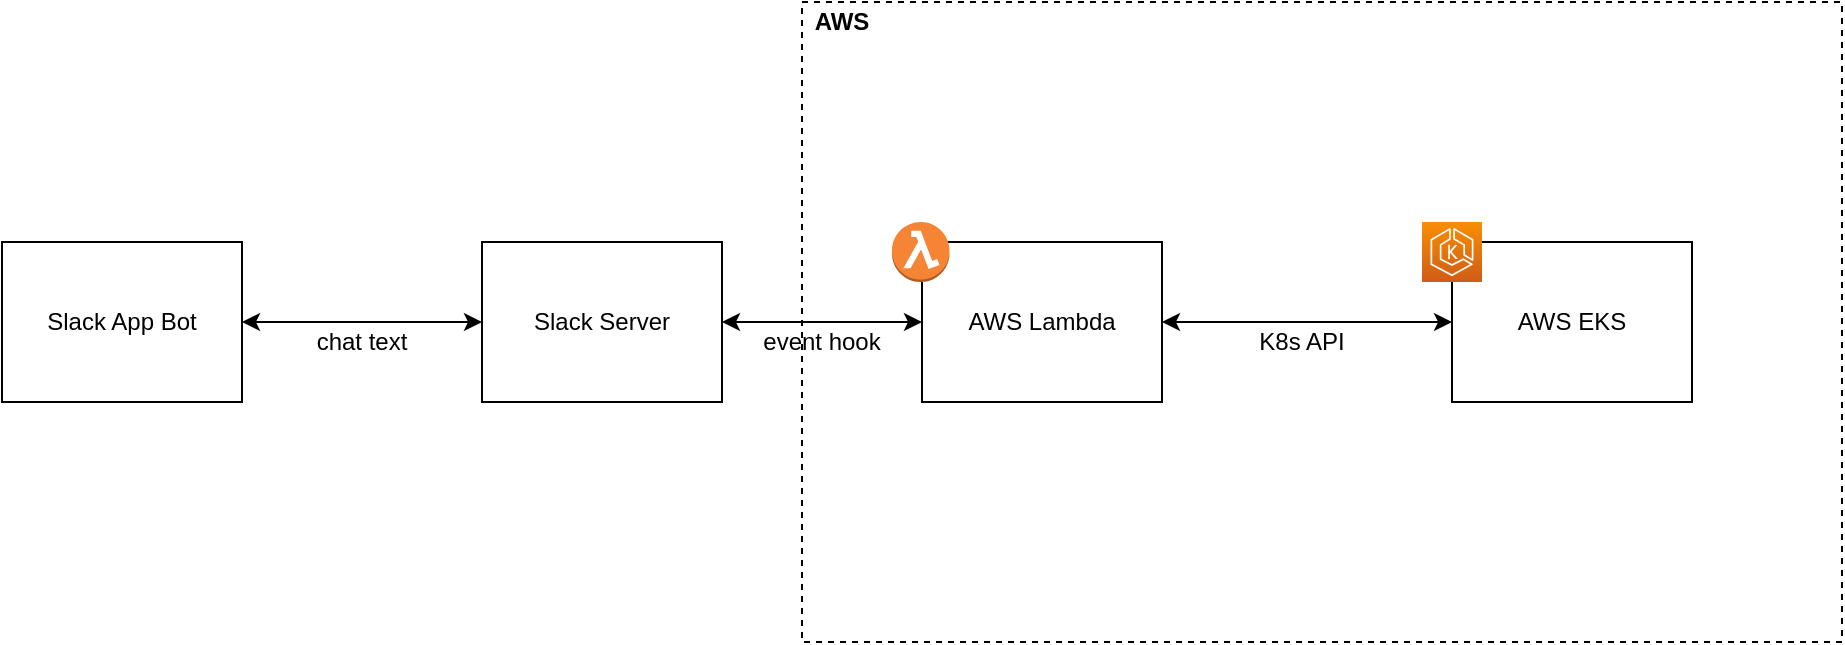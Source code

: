 <mxfile version="13.0.1" type="device"><diagram id="AbaIHZKYMaCT9hi1c_cZ" name="Components"><mxGraphModel dx="1092" dy="983" grid="1" gridSize="10" guides="1" tooltips="1" connect="1" arrows="1" fold="1" page="1" pageScale="1" pageWidth="850" pageHeight="1100" math="0" shadow="0"><root><mxCell id="0"/><mxCell id="1" parent="0"/><mxCell id="D234pJafYdL3zVow3Iaa-5" value="" style="rounded=0;whiteSpace=wrap;html=1;dashed=1;" vertex="1" parent="1"><mxGeometry x="440" width="520" height="320" as="geometry"/></mxCell><mxCell id="D234pJafYdL3zVow3Iaa-15" style="edgeStyle=orthogonalEdgeStyle;rounded=0;orthogonalLoop=1;jettySize=auto;html=1;exitX=1;exitY=0.5;exitDx=0;exitDy=0;entryX=0;entryY=0.5;entryDx=0;entryDy=0;startArrow=classic;startFill=1;" edge="1" parent="1" source="D234pJafYdL3zVow3Iaa-2" target="D234pJafYdL3zVow3Iaa-3"><mxGeometry relative="1" as="geometry"/></mxCell><mxCell id="D234pJafYdL3zVow3Iaa-2" value="Slack App Bot" style="rounded=0;whiteSpace=wrap;html=1;" vertex="1" parent="1"><mxGeometry x="40" y="120" width="120" height="80" as="geometry"/></mxCell><mxCell id="D234pJafYdL3zVow3Iaa-14" style="edgeStyle=orthogonalEdgeStyle;rounded=0;orthogonalLoop=1;jettySize=auto;html=1;exitX=1;exitY=0.5;exitDx=0;exitDy=0;entryX=0;entryY=0.5;entryDx=0;entryDy=0;startArrow=classic;startFill=1;" edge="1" parent="1" source="D234pJafYdL3zVow3Iaa-3" target="D234pJafYdL3zVow3Iaa-4"><mxGeometry relative="1" as="geometry"/></mxCell><mxCell id="D234pJafYdL3zVow3Iaa-3" value="Slack Server" style="rounded=0;whiteSpace=wrap;html=1;" vertex="1" parent="1"><mxGeometry x="280" y="120" width="120" height="80" as="geometry"/></mxCell><mxCell id="D234pJafYdL3zVow3Iaa-13" style="edgeStyle=orthogonalEdgeStyle;rounded=0;orthogonalLoop=1;jettySize=auto;html=1;exitX=1;exitY=0.5;exitDx=0;exitDy=0;entryX=0;entryY=0.5;entryDx=0;entryDy=0;startArrow=classic;startFill=1;" edge="1" parent="1" source="D234pJafYdL3zVow3Iaa-4" target="D234pJafYdL3zVow3Iaa-8"><mxGeometry relative="1" as="geometry"/></mxCell><mxCell id="D234pJafYdL3zVow3Iaa-4" value="AWS Lambda" style="rounded=0;whiteSpace=wrap;html=1;" vertex="1" parent="1"><mxGeometry x="500" y="120" width="120" height="80" as="geometry"/></mxCell><mxCell id="D234pJafYdL3zVow3Iaa-6" value="AWS" style="text;html=1;strokeColor=none;fillColor=none;align=center;verticalAlign=middle;whiteSpace=wrap;rounded=0;dashed=1;fontStyle=1" vertex="1" parent="1"><mxGeometry x="440" width="40" height="20" as="geometry"/></mxCell><mxCell id="D234pJafYdL3zVow3Iaa-7" value="" style="outlineConnect=0;dashed=0;verticalLabelPosition=bottom;verticalAlign=top;align=center;html=1;shape=mxgraph.aws3.lambda_function;fillColor=#F58534;gradientColor=none;" vertex="1" parent="1"><mxGeometry x="485" y="110" width="28.75" height="30" as="geometry"/></mxCell><mxCell id="D234pJafYdL3zVow3Iaa-8" value="AWS EKS" style="rounded=0;whiteSpace=wrap;html=1;" vertex="1" parent="1"><mxGeometry x="765" y="120" width="120" height="80" as="geometry"/></mxCell><mxCell id="D234pJafYdL3zVow3Iaa-10" value="" style="outlineConnect=0;fontColor=#232F3E;gradientColor=#F78E04;gradientDirection=north;fillColor=#D05C17;strokeColor=#ffffff;dashed=0;verticalLabelPosition=bottom;verticalAlign=top;align=center;html=1;fontSize=12;fontStyle=0;aspect=fixed;shape=mxgraph.aws4.resourceIcon;resIcon=mxgraph.aws4.eks;" vertex="1" parent="1"><mxGeometry x="750" y="110" width="30" height="30" as="geometry"/></mxCell><mxCell id="D234pJafYdL3zVow3Iaa-16" value="chat text" style="text;html=1;strokeColor=none;fillColor=none;align=center;verticalAlign=middle;whiteSpace=wrap;rounded=0;dashed=1;" vertex="1" parent="1"><mxGeometry x="180" y="160" width="80" height="20" as="geometry"/></mxCell><mxCell id="D234pJafYdL3zVow3Iaa-18" value="event hook" style="text;html=1;strokeColor=none;fillColor=none;align=center;verticalAlign=middle;whiteSpace=wrap;rounded=0;dashed=1;" vertex="1" parent="1"><mxGeometry x="410" y="160" width="80" height="20" as="geometry"/></mxCell><mxCell id="D234pJafYdL3zVow3Iaa-19" value="K8s API" style="text;html=1;strokeColor=none;fillColor=none;align=center;verticalAlign=middle;whiteSpace=wrap;rounded=0;dashed=1;" vertex="1" parent="1"><mxGeometry x="650" y="160" width="80" height="20" as="geometry"/></mxCell></root></mxGraphModel></diagram></mxfile>